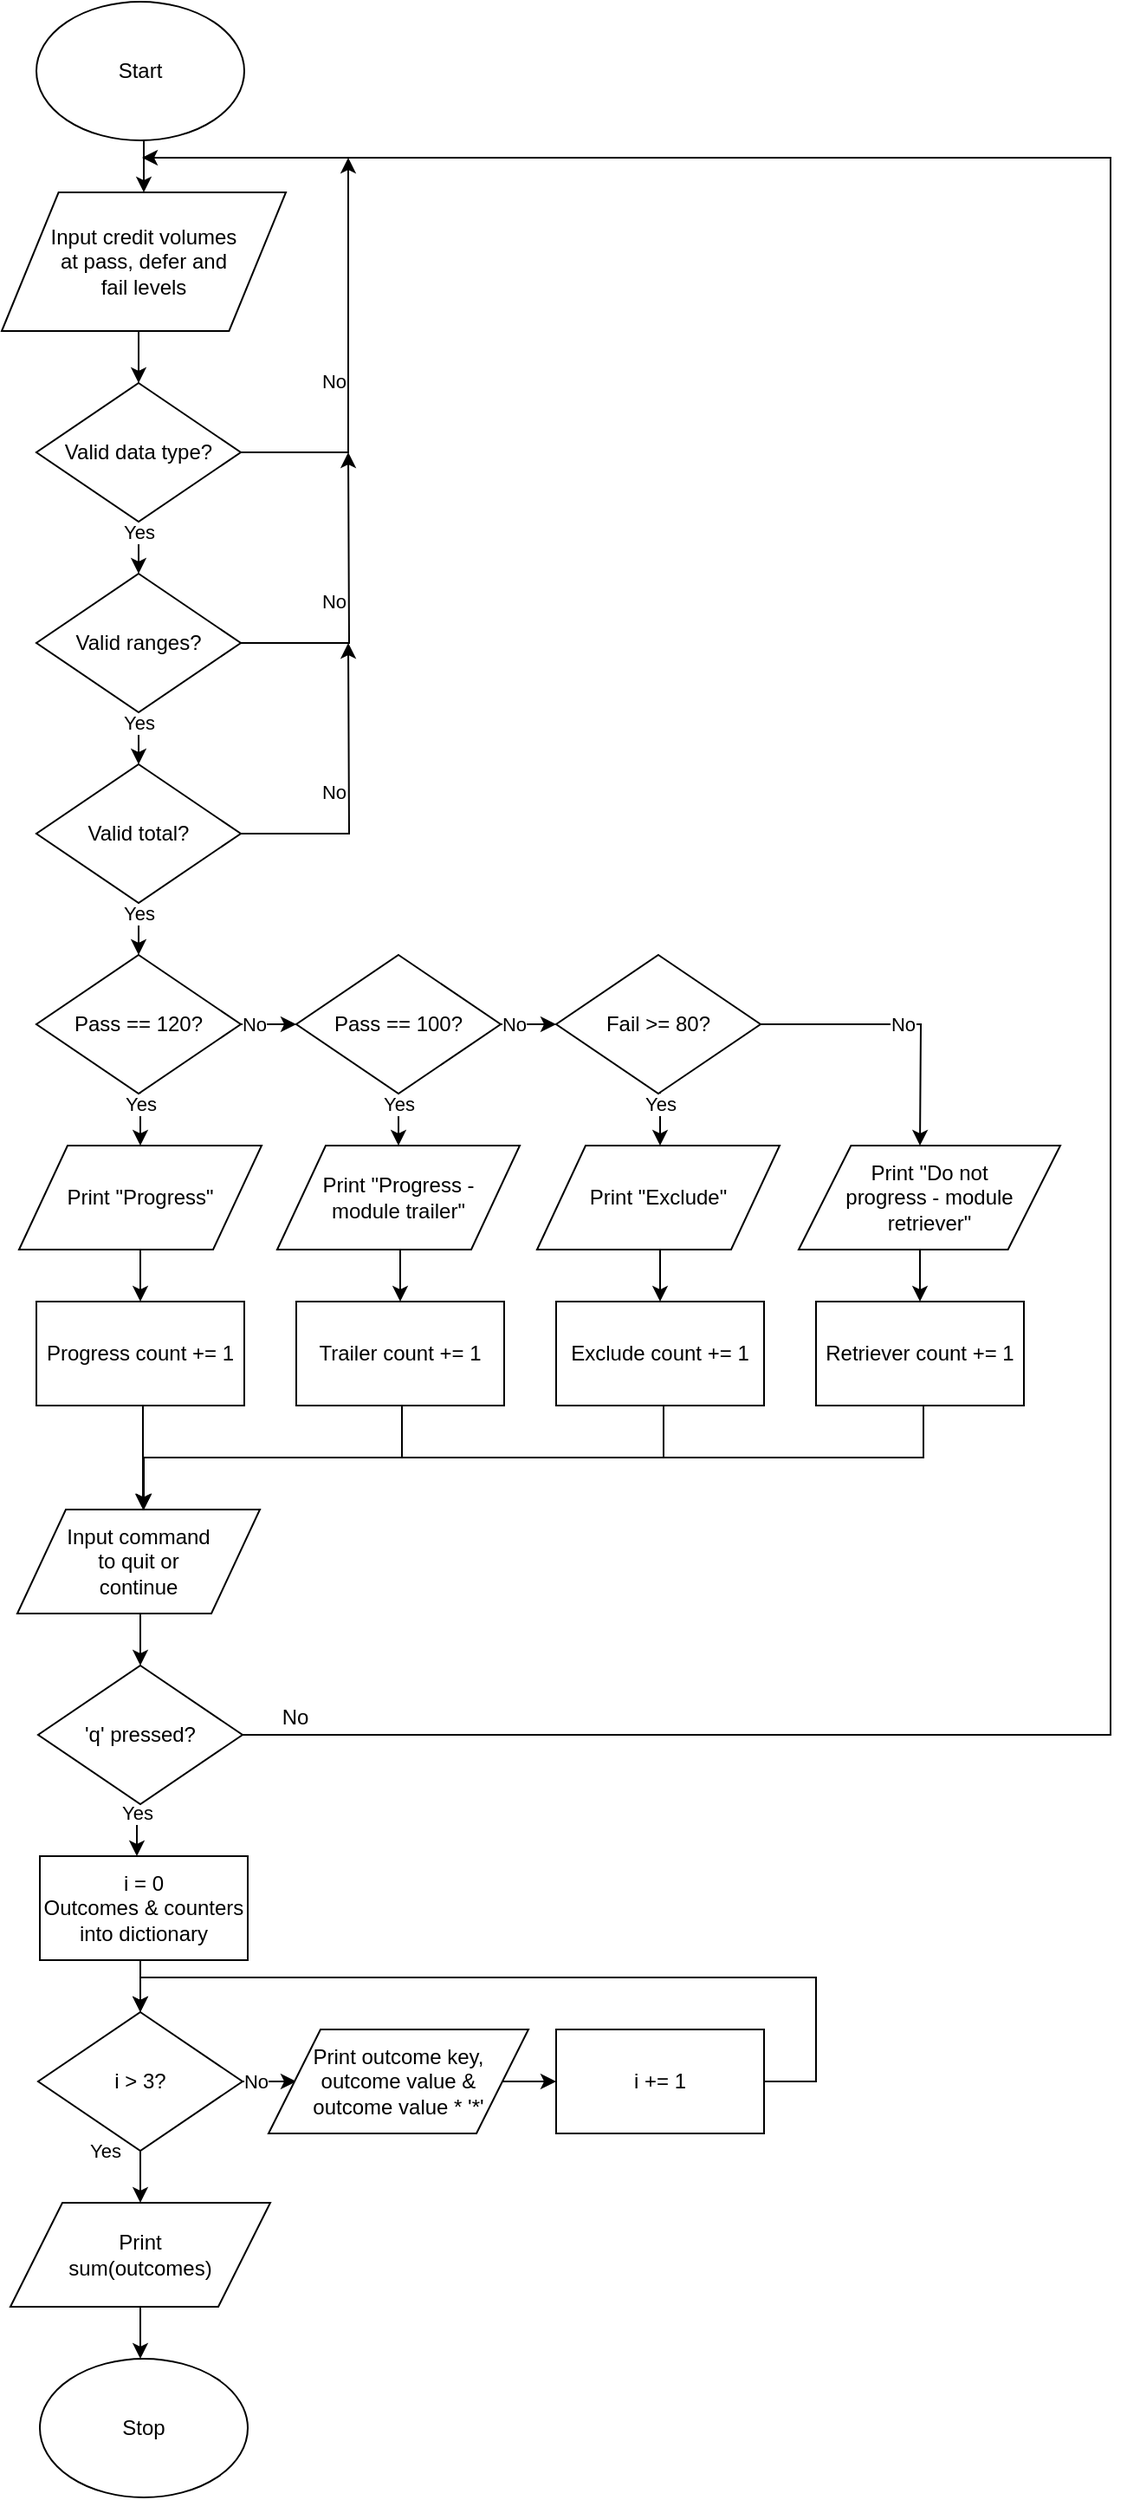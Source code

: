<mxfile version="12.1.9" type="device" pages="1"><diagram id="CDLBdTv8QLkDQF0ynlBy" name="Page-1"><mxGraphModel dx="988" dy="652" grid="1" gridSize="10" guides="1" tooltips="1" connect="1" arrows="1" fold="1" page="1" pageScale="1" pageWidth="827" pageHeight="1169" math="0" shadow="0"><root><mxCell id="0"/><mxCell id="1" parent="0"/><mxCell id="M4nLWNjW2NXRvAOigJIo-3" style="edgeStyle=orthogonalEdgeStyle;rounded=0;orthogonalLoop=1;jettySize=auto;html=1;exitX=0.5;exitY=1;exitDx=0;exitDy=0;entryX=0.5;entryY=0;entryDx=0;entryDy=0;" parent="1" source="M4nLWNjW2NXRvAOigJIo-1" target="M4nLWNjW2NXRvAOigJIo-2" edge="1"><mxGeometry relative="1" as="geometry"/></mxCell><mxCell id="M4nLWNjW2NXRvAOigJIo-1" value="Start" style="ellipse;whiteSpace=wrap;html=1;" parent="1" vertex="1"><mxGeometry x="140" y="230" width="120" height="80" as="geometry"/></mxCell><mxCell id="M4nLWNjW2NXRvAOigJIo-37" style="edgeStyle=orthogonalEdgeStyle;rounded=0;orthogonalLoop=1;jettySize=auto;html=1;exitX=0.5;exitY=1;exitDx=0;exitDy=0;entryX=0.5;entryY=0;entryDx=0;entryDy=0;" parent="1" source="M4nLWNjW2NXRvAOigJIo-2" target="M4nLWNjW2NXRvAOigJIo-4" edge="1"><mxGeometry relative="1" as="geometry"/></mxCell><mxCell id="M4nLWNjW2NXRvAOigJIo-2" value="&lt;font style=&quot;line-height: 120% ; font-size: 12px&quot;&gt;Input credit volumes at pass, defer and fail levels&lt;/font&gt;" style="shape=parallelogram;perimeter=parallelogramPerimeter;whiteSpace=wrap;html=1;verticalAlign=middle;horizontal=1;spacingLeft=24;spacingRight=24;" parent="1" vertex="1"><mxGeometry x="120" y="340" width="164" height="80" as="geometry"/></mxCell><mxCell id="M4nLWNjW2NXRvAOigJIo-9" value="Yes" style="edgeStyle=orthogonalEdgeStyle;rounded=0;orthogonalLoop=1;jettySize=auto;html=1;exitX=0.5;exitY=1;exitDx=0;exitDy=0;entryX=0.5;entryY=0;entryDx=0;entryDy=0;verticalAlign=bottom;" parent="1" source="M4nLWNjW2NXRvAOigJIo-4" target="M4nLWNjW2NXRvAOigJIo-7" edge="1"><mxGeometry relative="1" as="geometry"><Array as="points"><mxPoint x="199" y="550"/><mxPoint x="199" y="550"/></Array></mxGeometry></mxCell><mxCell id="M4nLWNjW2NXRvAOigJIo-40" value="No" style="edgeStyle=orthogonalEdgeStyle;rounded=0;orthogonalLoop=1;jettySize=auto;html=1;exitX=1;exitY=0.5;exitDx=0;exitDy=0;align=right;verticalAlign=top;" parent="1" source="M4nLWNjW2NXRvAOigJIo-4" edge="1"><mxGeometry relative="1" as="geometry"><mxPoint x="320" y="320" as="targetPoint"/><Array as="points"><mxPoint x="320" y="490"/><mxPoint x="320" y="380"/></Array></mxGeometry></mxCell><mxCell id="M4nLWNjW2NXRvAOigJIo-4" value="Valid data type?" style="rhombus;whiteSpace=wrap;html=1;" parent="1" vertex="1"><mxGeometry x="140" y="450" width="118" height="80" as="geometry"/></mxCell><mxCell id="M4nLWNjW2NXRvAOigJIo-14" value="Yes" style="edgeStyle=orthogonalEdgeStyle;rounded=0;orthogonalLoop=1;jettySize=auto;html=1;exitX=0.5;exitY=1;exitDx=0;exitDy=0;entryX=0.5;entryY=0;entryDx=0;entryDy=0;verticalAlign=bottom;" parent="1" source="M4nLWNjW2NXRvAOigJIo-7" target="M4nLWNjW2NXRvAOigJIo-10" edge="1"><mxGeometry relative="1" as="geometry"/></mxCell><mxCell id="M4nLWNjW2NXRvAOigJIo-38" value="No" style="edgeStyle=orthogonalEdgeStyle;rounded=0;orthogonalLoop=1;jettySize=auto;html=1;exitX=1;exitY=0.5;exitDx=0;exitDy=0;align=right;" parent="1" source="M4nLWNjW2NXRvAOigJIo-7" edge="1"><mxGeometry relative="1" as="geometry"><mxPoint x="320" y="490" as="targetPoint"/></mxGeometry></mxCell><mxCell id="M4nLWNjW2NXRvAOigJIo-7" value="Valid ranges?" style="rhombus;whiteSpace=wrap;html=1;" parent="1" vertex="1"><mxGeometry x="140" y="560" width="118" height="80" as="geometry"/></mxCell><mxCell id="M4nLWNjW2NXRvAOigJIo-17" value="Yes" style="edgeStyle=orthogonalEdgeStyle;rounded=0;orthogonalLoop=1;jettySize=auto;html=1;exitX=0.5;exitY=1;exitDx=0;exitDy=0;entryX=0.5;entryY=0;entryDx=0;entryDy=0;verticalAlign=bottom;" parent="1" source="M4nLWNjW2NXRvAOigJIo-10" target="M4nLWNjW2NXRvAOigJIo-16" edge="1"><mxGeometry relative="1" as="geometry"/></mxCell><mxCell id="M4nLWNjW2NXRvAOigJIo-39" value="No" style="edgeStyle=orthogonalEdgeStyle;rounded=0;orthogonalLoop=1;jettySize=auto;html=1;exitX=1;exitY=0.5;exitDx=0;exitDy=0;align=right;" parent="1" source="M4nLWNjW2NXRvAOigJIo-10" edge="1"><mxGeometry relative="1" as="geometry"><mxPoint x="320" y="600" as="targetPoint"/></mxGeometry></mxCell><mxCell id="M4nLWNjW2NXRvAOigJIo-10" value="Valid total?" style="rhombus;whiteSpace=wrap;html=1;" parent="1" vertex="1"><mxGeometry x="140" y="670" width="118" height="80" as="geometry"/></mxCell><mxCell id="M4nLWNjW2NXRvAOigJIo-20" value="No" style="edgeStyle=orthogonalEdgeStyle;rounded=0;orthogonalLoop=1;jettySize=auto;html=1;exitX=1;exitY=0.5;exitDx=0;exitDy=0;entryX=0;entryY=0.5;entryDx=0;entryDy=0;align=right;" parent="1" source="M4nLWNjW2NXRvAOigJIo-16" target="M4nLWNjW2NXRvAOigJIo-18" edge="1"><mxGeometry relative="1" as="geometry"/></mxCell><mxCell id="M4nLWNjW2NXRvAOigJIo-23" value="Yes" style="edgeStyle=orthogonalEdgeStyle;rounded=0;orthogonalLoop=1;jettySize=auto;html=1;exitX=0.5;exitY=1;exitDx=0;exitDy=0;entryX=0.5;entryY=0;entryDx=0;entryDy=0;verticalAlign=bottom;" parent="1" source="M4nLWNjW2NXRvAOigJIo-16" edge="1"><mxGeometry relative="1" as="geometry"><mxPoint x="200" y="890" as="targetPoint"/></mxGeometry></mxCell><mxCell id="M4nLWNjW2NXRvAOigJIo-16" value="Pass == 120?" style="rhombus;whiteSpace=wrap;html=1;" parent="1" vertex="1"><mxGeometry x="140" y="780" width="118" height="80" as="geometry"/></mxCell><mxCell id="M4nLWNjW2NXRvAOigJIo-21" value="No" style="edgeStyle=orthogonalEdgeStyle;rounded=0;orthogonalLoop=1;jettySize=auto;html=1;exitX=1;exitY=0.5;exitDx=0;exitDy=0;entryX=0;entryY=0.5;entryDx=0;entryDy=0;align=right;" parent="1" source="M4nLWNjW2NXRvAOigJIo-18" target="M4nLWNjW2NXRvAOigJIo-19" edge="1"><mxGeometry relative="1" as="geometry"/></mxCell><mxCell id="M4nLWNjW2NXRvAOigJIo-25" value="Yes" style="edgeStyle=orthogonalEdgeStyle;rounded=0;orthogonalLoop=1;jettySize=auto;html=1;exitX=0.5;exitY=1;exitDx=0;exitDy=0;entryX=0.5;entryY=0;entryDx=0;entryDy=0;verticalAlign=bottom;" parent="1" source="M4nLWNjW2NXRvAOigJIo-18" edge="1"><mxGeometry relative="1" as="geometry"><mxPoint x="349" y="890" as="targetPoint"/></mxGeometry></mxCell><mxCell id="M4nLWNjW2NXRvAOigJIo-18" value="Pass == 100?" style="rhombus;whiteSpace=wrap;html=1;" parent="1" vertex="1"><mxGeometry x="290" y="780" width="118" height="80" as="geometry"/></mxCell><mxCell id="M4nLWNjW2NXRvAOigJIo-27" value="Yes" style="edgeStyle=orthogonalEdgeStyle;rounded=0;orthogonalLoop=1;jettySize=auto;html=1;exitX=0.5;exitY=1;exitDx=0;exitDy=0;entryX=0.5;entryY=0;entryDx=0;entryDy=0;verticalAlign=bottom;" parent="1" source="M4nLWNjW2NXRvAOigJIo-19" edge="1"><mxGeometry relative="1" as="geometry"><mxPoint x="500" y="890" as="targetPoint"/></mxGeometry></mxCell><mxCell id="M4nLWNjW2NXRvAOigJIo-28" value="No" style="edgeStyle=orthogonalEdgeStyle;rounded=0;orthogonalLoop=1;jettySize=auto;html=1;exitX=1;exitY=0.5;exitDx=0;exitDy=0;entryX=0.5;entryY=0;entryDx=0;entryDy=0;align=center;" parent="1" source="M4nLWNjW2NXRvAOigJIo-19" edge="1"><mxGeometry relative="1" as="geometry"><mxPoint x="650" y="890" as="targetPoint"/></mxGeometry></mxCell><mxCell id="M4nLWNjW2NXRvAOigJIo-19" value="Fail &amp;gt;= 80?" style="rhombus;whiteSpace=wrap;html=1;" parent="1" vertex="1"><mxGeometry x="440" y="780" width="118" height="80" as="geometry"/></mxCell><mxCell id="M4nLWNjW2NXRvAOigJIo-32" style="edgeStyle=orthogonalEdgeStyle;rounded=0;orthogonalLoop=1;jettySize=auto;html=1;exitX=0.5;exitY=1;exitDx=0;exitDy=0;entryX=0.5;entryY=0;entryDx=0;entryDy=0;" parent="1" edge="1"><mxGeometry relative="1" as="geometry"><mxPoint x="201.5" y="1040" as="sourcePoint"/><mxPoint x="201.5" y="1100" as="targetPoint"/></mxGeometry></mxCell><mxCell id="M4nLWNjW2NXRvAOigJIo-33" style="edgeStyle=orthogonalEdgeStyle;rounded=0;orthogonalLoop=1;jettySize=auto;html=1;exitX=0.5;exitY=1;exitDx=0;exitDy=0;" parent="1" edge="1"><mxGeometry relative="1" as="geometry"><mxPoint x="351" y="1040" as="sourcePoint"/><Array as="points"><mxPoint x="351" y="1070"/><mxPoint x="202" y="1070"/></Array><mxPoint x="202" y="1100" as="targetPoint"/></mxGeometry></mxCell><mxCell id="M4nLWNjW2NXRvAOigJIo-34" style="edgeStyle=orthogonalEdgeStyle;rounded=0;orthogonalLoop=1;jettySize=auto;html=1;exitX=0.5;exitY=1;exitDx=0;exitDy=0;entryX=0.5;entryY=0;entryDx=0;entryDy=0;" parent="1" edge="1"><mxGeometry relative="1" as="geometry"><mxPoint x="502" y="1040" as="sourcePoint"/><Array as="points"><mxPoint x="502" y="1070"/><mxPoint x="202" y="1070"/></Array><mxPoint x="202" y="1100" as="targetPoint"/></mxGeometry></mxCell><mxCell id="M4nLWNjW2NXRvAOigJIo-35" style="edgeStyle=orthogonalEdgeStyle;rounded=0;orthogonalLoop=1;jettySize=auto;html=1;exitX=0.5;exitY=1;exitDx=0;exitDy=0;entryX=0.5;entryY=0;entryDx=0;entryDy=0;" parent="1" edge="1"><mxGeometry relative="1" as="geometry"><mxPoint x="652" y="1040" as="sourcePoint"/><Array as="points"><mxPoint x="652" y="1070"/><mxPoint x="202" y="1070"/></Array><mxPoint x="202" y="1100" as="targetPoint"/></mxGeometry></mxCell><mxCell id="sv4aa6eRptuf2dv7wQyM-5" style="edgeStyle=orthogonalEdgeStyle;rounded=0;orthogonalLoop=1;jettySize=auto;html=1;exitX=0.5;exitY=1;exitDx=0;exitDy=0;entryX=0.5;entryY=0;entryDx=0;entryDy=0;" edge="1" parent="1" source="M4nLWNjW2NXRvAOigJIo-43" target="sv4aa6eRptuf2dv7wQyM-4"><mxGeometry relative="1" as="geometry"/></mxCell><mxCell id="M4nLWNjW2NXRvAOigJIo-43" value="&lt;font style=&quot;line-height: 120% ; font-size: 12px&quot;&gt;Print &quot;Progress&quot;&lt;br&gt;&lt;/font&gt;" style="shape=parallelogram;perimeter=parallelogramPerimeter;whiteSpace=wrap;html=1;verticalAlign=middle;horizontal=1;spacingLeft=24;spacingRight=24;" parent="1" vertex="1"><mxGeometry x="130" y="890" width="140" height="60" as="geometry"/></mxCell><mxCell id="sv4aa6eRptuf2dv7wQyM-9" style="edgeStyle=orthogonalEdgeStyle;rounded=0;orthogonalLoop=1;jettySize=auto;html=1;exitX=0.5;exitY=1;exitDx=0;exitDy=0;entryX=0.5;entryY=0;entryDx=0;entryDy=0;" edge="1" parent="1" source="M4nLWNjW2NXRvAOigJIo-44" target="sv4aa6eRptuf2dv7wQyM-6"><mxGeometry relative="1" as="geometry"/></mxCell><mxCell id="M4nLWNjW2NXRvAOigJIo-44" value="&lt;font style=&quot;line-height: 120% ; font-size: 12px&quot;&gt;Print &quot;Progress - module trailer&quot;&lt;/font&gt;" style="shape=parallelogram;perimeter=parallelogramPerimeter;whiteSpace=wrap;html=1;verticalAlign=middle;horizontal=1;spacingLeft=24;spacingRight=24;" parent="1" vertex="1"><mxGeometry x="279" y="890" width="140" height="60" as="geometry"/></mxCell><mxCell id="sv4aa6eRptuf2dv7wQyM-10" style="edgeStyle=orthogonalEdgeStyle;rounded=0;orthogonalLoop=1;jettySize=auto;html=1;exitX=0.5;exitY=1;exitDx=0;exitDy=0;entryX=0.5;entryY=0;entryDx=0;entryDy=0;" edge="1" parent="1" source="M4nLWNjW2NXRvAOigJIo-45" target="sv4aa6eRptuf2dv7wQyM-7"><mxGeometry relative="1" as="geometry"/></mxCell><mxCell id="M4nLWNjW2NXRvAOigJIo-45" value="&lt;font style=&quot;line-height: 120% ; font-size: 12px&quot;&gt;Print &quot;Exclude&quot;&lt;/font&gt;" style="shape=parallelogram;perimeter=parallelogramPerimeter;whiteSpace=wrap;html=1;verticalAlign=middle;horizontal=1;spacingLeft=24;spacingRight=24;" parent="1" vertex="1"><mxGeometry x="429" y="890" width="140" height="60" as="geometry"/></mxCell><mxCell id="sv4aa6eRptuf2dv7wQyM-12" style="edgeStyle=orthogonalEdgeStyle;rounded=0;orthogonalLoop=1;jettySize=auto;html=1;exitX=0.5;exitY=1;exitDx=0;exitDy=0;entryX=0.5;entryY=0;entryDx=0;entryDy=0;" edge="1" parent="1" source="M4nLWNjW2NXRvAOigJIo-46" target="sv4aa6eRptuf2dv7wQyM-8"><mxGeometry relative="1" as="geometry"/></mxCell><mxCell id="M4nLWNjW2NXRvAOigJIo-46" value="&lt;font style=&quot;line-height: 120% ; font-size: 12px&quot;&gt;Print &quot;Do not progress - module retriever&quot;&lt;/font&gt;" style="shape=parallelogram;perimeter=parallelogramPerimeter;whiteSpace=wrap;html=1;verticalAlign=middle;horizontal=1;spacingLeft=24;spacingRight=24;" parent="1" vertex="1"><mxGeometry x="580" y="890" width="151" height="60" as="geometry"/></mxCell><mxCell id="sv4aa6eRptuf2dv7wQyM-14" style="edgeStyle=orthogonalEdgeStyle;rounded=0;orthogonalLoop=1;jettySize=auto;html=1;exitX=0.5;exitY=1;exitDx=0;exitDy=0;entryX=0.5;entryY=0;entryDx=0;entryDy=0;" edge="1" parent="1" source="sv4aa6eRptuf2dv7wQyM-3" target="sv4aa6eRptuf2dv7wQyM-13"><mxGeometry relative="1" as="geometry"/></mxCell><mxCell id="sv4aa6eRptuf2dv7wQyM-3" value="Input command to quit or continue" style="shape=parallelogram;perimeter=parallelogramPerimeter;whiteSpace=wrap;html=1;verticalAlign=middle;horizontal=1;spacingLeft=24;spacingRight=24;" vertex="1" parent="1"><mxGeometry x="129" y="1100" width="140" height="60" as="geometry"/></mxCell><mxCell id="sv4aa6eRptuf2dv7wQyM-4" value="Progress count += 1" style="rounded=0;whiteSpace=wrap;html=1;" vertex="1" parent="1"><mxGeometry x="140" y="980" width="120" height="60" as="geometry"/></mxCell><mxCell id="sv4aa6eRptuf2dv7wQyM-6" value="Trailer count += 1" style="rounded=0;whiteSpace=wrap;html=1;" vertex="1" parent="1"><mxGeometry x="290" y="980" width="120" height="60" as="geometry"/></mxCell><mxCell id="sv4aa6eRptuf2dv7wQyM-7" value="Exclude count += 1" style="rounded=0;whiteSpace=wrap;html=1;" vertex="1" parent="1"><mxGeometry x="440" y="980" width="120" height="60" as="geometry"/></mxCell><mxCell id="sv4aa6eRptuf2dv7wQyM-8" value="Retriever count += 1" style="rounded=0;whiteSpace=wrap;html=1;" vertex="1" parent="1"><mxGeometry x="590" y="980" width="120" height="60" as="geometry"/></mxCell><mxCell id="sv4aa6eRptuf2dv7wQyM-15" style="edgeStyle=orthogonalEdgeStyle;rounded=0;orthogonalLoop=1;jettySize=auto;html=1;" edge="1" parent="1" source="sv4aa6eRptuf2dv7wQyM-13"><mxGeometry relative="1" as="geometry"><mxPoint x="201" y="320" as="targetPoint"/><Array as="points"><mxPoint x="760" y="1230"/><mxPoint x="760" y="320"/></Array></mxGeometry></mxCell><mxCell id="sv4aa6eRptuf2dv7wQyM-16" value="No" style="text;html=1;resizable=0;points=[];align=center;verticalAlign=middle;labelBackgroundColor=#ffffff;" vertex="1" connectable="0" parent="sv4aa6eRptuf2dv7wQyM-15"><mxGeometry x="-0.945" y="-3" relative="1" as="geometry"><mxPoint x="-24" y="-13" as="offset"/></mxGeometry></mxCell><mxCell id="sv4aa6eRptuf2dv7wQyM-18" value="Yes" style="edgeStyle=orthogonalEdgeStyle;rounded=0;orthogonalLoop=1;jettySize=auto;html=1;exitX=0.5;exitY=1;exitDx=0;exitDy=0;verticalAlign=bottom;" edge="1" parent="1" source="sv4aa6eRptuf2dv7wQyM-13"><mxGeometry relative="1" as="geometry"><mxPoint x="198" y="1300" as="targetPoint"/></mxGeometry></mxCell><mxCell id="sv4aa6eRptuf2dv7wQyM-13" value="'q' pressed?" style="rhombus;whiteSpace=wrap;html=1;" vertex="1" parent="1"><mxGeometry x="141" y="1190" width="118" height="80" as="geometry"/></mxCell><mxCell id="sv4aa6eRptuf2dv7wQyM-24" style="edgeStyle=orthogonalEdgeStyle;rounded=0;orthogonalLoop=1;jettySize=auto;html=1;exitX=0.5;exitY=1;exitDx=0;exitDy=0;entryX=0.5;entryY=0;entryDx=0;entryDy=0;" edge="1" parent="1" source="sv4aa6eRptuf2dv7wQyM-21" target="sv4aa6eRptuf2dv7wQyM-23"><mxGeometry relative="1" as="geometry"/></mxCell><mxCell id="sv4aa6eRptuf2dv7wQyM-21" value="i = 0&lt;br&gt;Outcomes &amp;amp; counters into dictionary" style="rounded=0;whiteSpace=wrap;html=1;" vertex="1" parent="1"><mxGeometry x="142" y="1300" width="120" height="60" as="geometry"/></mxCell><mxCell id="sv4aa6eRptuf2dv7wQyM-25" value="No" style="edgeStyle=orthogonalEdgeStyle;rounded=0;orthogonalLoop=1;jettySize=auto;html=1;exitX=1;exitY=0.5;exitDx=0;exitDy=0;align=right;" edge="1" parent="1" source="sv4aa6eRptuf2dv7wQyM-23"><mxGeometry relative="1" as="geometry"><mxPoint x="290" y="1430" as="targetPoint"/></mxGeometry></mxCell><mxCell id="sv4aa6eRptuf2dv7wQyM-35" value="Yes" style="edgeStyle=orthogonalEdgeStyle;rounded=0;orthogonalLoop=1;jettySize=auto;html=1;exitX=0.5;exitY=1;exitDx=0;exitDy=0;entryX=0.5;entryY=0;entryDx=0;entryDy=0;align=right;" edge="1" parent="1" source="sv4aa6eRptuf2dv7wQyM-23" target="sv4aa6eRptuf2dv7wQyM-34"><mxGeometry x="-1" y="-10" relative="1" as="geometry"><mxPoint as="offset"/></mxGeometry></mxCell><mxCell id="sv4aa6eRptuf2dv7wQyM-23" value="i &amp;gt; 3?" style="rhombus;whiteSpace=wrap;html=1;" vertex="1" parent="1"><mxGeometry x="141" y="1390" width="118" height="80" as="geometry"/></mxCell><mxCell id="sv4aa6eRptuf2dv7wQyM-27" style="edgeStyle=orthogonalEdgeStyle;rounded=0;orthogonalLoop=1;jettySize=auto;html=1;exitX=1;exitY=0.5;exitDx=0;exitDy=0;entryX=0.5;entryY=0;entryDx=0;entryDy=0;" edge="1" parent="1" source="sv4aa6eRptuf2dv7wQyM-26" target="sv4aa6eRptuf2dv7wQyM-23"><mxGeometry relative="1" as="geometry"><mxPoint x="230" y="1370" as="targetPoint"/><Array as="points"><mxPoint x="590" y="1430"/><mxPoint x="590" y="1370"/><mxPoint x="200" y="1370"/></Array></mxGeometry></mxCell><mxCell id="sv4aa6eRptuf2dv7wQyM-26" value="i += 1" style="rounded=0;whiteSpace=wrap;html=1;" vertex="1" parent="1"><mxGeometry x="440" y="1400" width="120" height="60" as="geometry"/></mxCell><mxCell id="sv4aa6eRptuf2dv7wQyM-31" style="edgeStyle=orthogonalEdgeStyle;rounded=0;orthogonalLoop=1;jettySize=auto;html=1;exitX=1;exitY=0.5;exitDx=0;exitDy=0;entryX=0;entryY=0.5;entryDx=0;entryDy=0;" edge="1" parent="1" source="sv4aa6eRptuf2dv7wQyM-30" target="sv4aa6eRptuf2dv7wQyM-26"><mxGeometry relative="1" as="geometry"/></mxCell><mxCell id="sv4aa6eRptuf2dv7wQyM-30" value="Print outcome key, outcome value &amp;amp; outcome value * '*'" style="shape=parallelogram;perimeter=parallelogramPerimeter;whiteSpace=wrap;html=1;verticalAlign=middle;horizontal=1;spacingLeft=24;spacingRight=24;" vertex="1" parent="1"><mxGeometry x="274" y="1400" width="150" height="60" as="geometry"/></mxCell><mxCell id="sv4aa6eRptuf2dv7wQyM-36" style="edgeStyle=orthogonalEdgeStyle;rounded=0;orthogonalLoop=1;jettySize=auto;html=1;exitX=0.5;exitY=1;exitDx=0;exitDy=0;align=right;" edge="1" parent="1" source="sv4aa6eRptuf2dv7wQyM-34"><mxGeometry relative="1" as="geometry"><mxPoint x="200" y="1590" as="targetPoint"/></mxGeometry></mxCell><mxCell id="sv4aa6eRptuf2dv7wQyM-34" value="Print sum(outcomes)" style="shape=parallelogram;perimeter=parallelogramPerimeter;whiteSpace=wrap;html=1;verticalAlign=middle;horizontal=1;spacingLeft=24;spacingRight=24;" vertex="1" parent="1"><mxGeometry x="125" y="1500" width="150" height="60" as="geometry"/></mxCell><mxCell id="sv4aa6eRptuf2dv7wQyM-37" value="Stop" style="ellipse;whiteSpace=wrap;html=1;" vertex="1" parent="1"><mxGeometry x="142" y="1590" width="120" height="80" as="geometry"/></mxCell></root></mxGraphModel></diagram></mxfile>